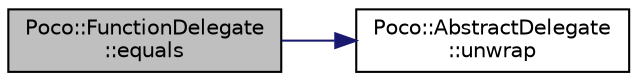 digraph "Poco::FunctionDelegate::equals"
{
 // LATEX_PDF_SIZE
  edge [fontname="Helvetica",fontsize="10",labelfontname="Helvetica",labelfontsize="10"];
  node [fontname="Helvetica",fontsize="10",shape=record];
  rankdir="LR";
  Node1 [label="Poco::FunctionDelegate\l::equals",height=0.2,width=0.4,color="black", fillcolor="grey75", style="filled", fontcolor="black",tooltip=" "];
  Node1 -> Node2 [color="midnightblue",fontsize="10",style="solid",fontname="Helvetica"];
  Node2 [label="Poco::AbstractDelegate\l::unwrap",height=0.2,width=0.4,color="black", fillcolor="white", style="filled",URL="$classPoco_1_1AbstractDelegate.html#a7ed9435c8fa7b6a5011a35cfccbe681c",tooltip="Disables the delegate, which is done prior to removal."];
}
